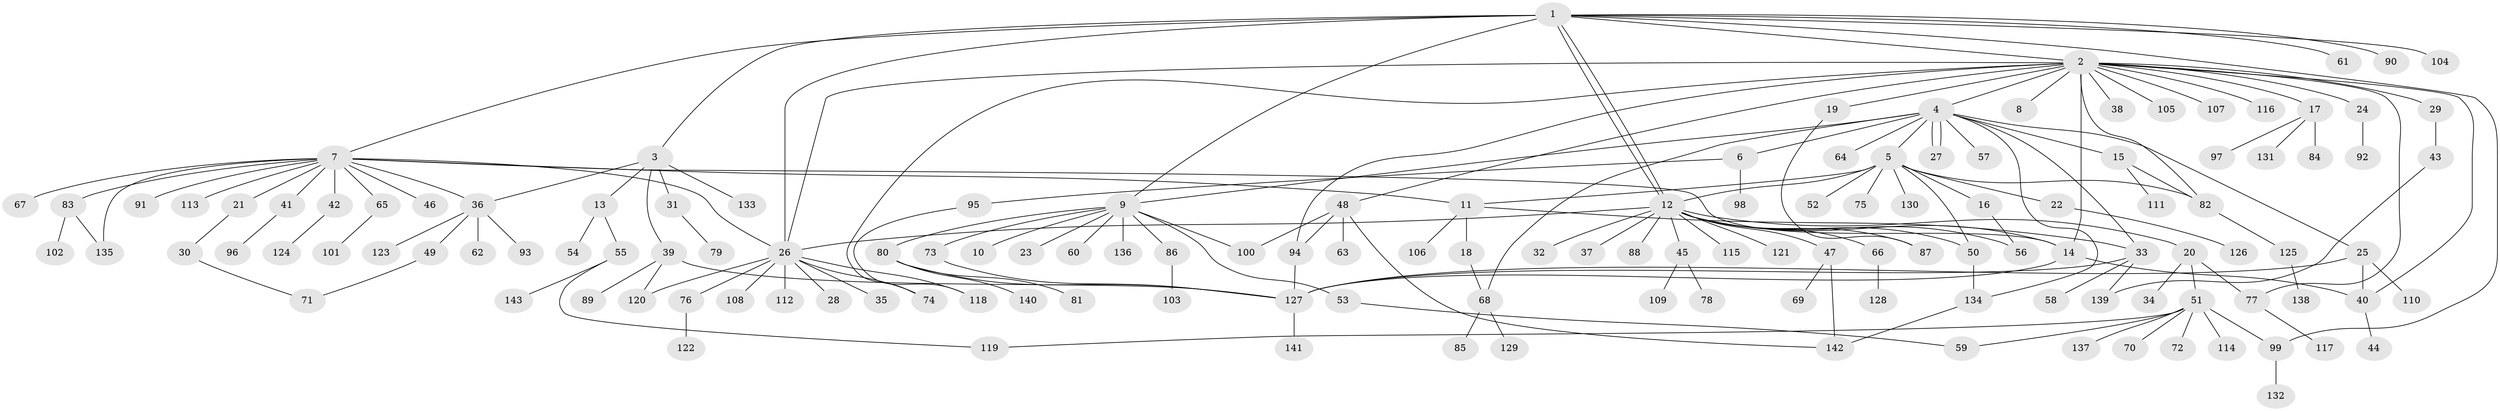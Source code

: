 // Generated by graph-tools (version 1.1) at 2025/14/03/09/25 04:14:33]
// undirected, 143 vertices, 183 edges
graph export_dot {
graph [start="1"]
  node [color=gray90,style=filled];
  1;
  2;
  3;
  4;
  5;
  6;
  7;
  8;
  9;
  10;
  11;
  12;
  13;
  14;
  15;
  16;
  17;
  18;
  19;
  20;
  21;
  22;
  23;
  24;
  25;
  26;
  27;
  28;
  29;
  30;
  31;
  32;
  33;
  34;
  35;
  36;
  37;
  38;
  39;
  40;
  41;
  42;
  43;
  44;
  45;
  46;
  47;
  48;
  49;
  50;
  51;
  52;
  53;
  54;
  55;
  56;
  57;
  58;
  59;
  60;
  61;
  62;
  63;
  64;
  65;
  66;
  67;
  68;
  69;
  70;
  71;
  72;
  73;
  74;
  75;
  76;
  77;
  78;
  79;
  80;
  81;
  82;
  83;
  84;
  85;
  86;
  87;
  88;
  89;
  90;
  91;
  92;
  93;
  94;
  95;
  96;
  97;
  98;
  99;
  100;
  101;
  102;
  103;
  104;
  105;
  106;
  107;
  108;
  109;
  110;
  111;
  112;
  113;
  114;
  115;
  116;
  117;
  118;
  119;
  120;
  121;
  122;
  123;
  124;
  125;
  126;
  127;
  128;
  129;
  130;
  131;
  132;
  133;
  134;
  135;
  136;
  137;
  138;
  139;
  140;
  141;
  142;
  143;
  1 -- 2;
  1 -- 3;
  1 -- 7;
  1 -- 9;
  1 -- 12;
  1 -- 12;
  1 -- 26;
  1 -- 61;
  1 -- 90;
  1 -- 99;
  1 -- 104;
  2 -- 4;
  2 -- 8;
  2 -- 14;
  2 -- 17;
  2 -- 19;
  2 -- 24;
  2 -- 26;
  2 -- 29;
  2 -- 38;
  2 -- 40;
  2 -- 48;
  2 -- 74;
  2 -- 77;
  2 -- 82;
  2 -- 94;
  2 -- 105;
  2 -- 107;
  2 -- 116;
  3 -- 13;
  3 -- 31;
  3 -- 36;
  3 -- 39;
  3 -- 133;
  4 -- 5;
  4 -- 6;
  4 -- 9;
  4 -- 15;
  4 -- 25;
  4 -- 27;
  4 -- 27;
  4 -- 33;
  4 -- 57;
  4 -- 64;
  4 -- 68;
  4 -- 134;
  5 -- 11;
  5 -- 12;
  5 -- 16;
  5 -- 22;
  5 -- 50;
  5 -- 52;
  5 -- 75;
  5 -- 82;
  5 -- 130;
  6 -- 95;
  6 -- 98;
  7 -- 11;
  7 -- 14;
  7 -- 21;
  7 -- 26;
  7 -- 36;
  7 -- 41;
  7 -- 42;
  7 -- 46;
  7 -- 65;
  7 -- 67;
  7 -- 83;
  7 -- 91;
  7 -- 113;
  7 -- 135;
  9 -- 10;
  9 -- 23;
  9 -- 53;
  9 -- 60;
  9 -- 73;
  9 -- 80;
  9 -- 86;
  9 -- 100;
  9 -- 136;
  11 -- 18;
  11 -- 33;
  11 -- 106;
  12 -- 14;
  12 -- 20;
  12 -- 26;
  12 -- 32;
  12 -- 37;
  12 -- 45;
  12 -- 47;
  12 -- 50;
  12 -- 56;
  12 -- 66;
  12 -- 87;
  12 -- 88;
  12 -- 115;
  12 -- 121;
  13 -- 54;
  13 -- 55;
  14 -- 40;
  14 -- 127;
  15 -- 82;
  15 -- 111;
  16 -- 56;
  17 -- 84;
  17 -- 97;
  17 -- 131;
  18 -- 68;
  19 -- 87;
  20 -- 34;
  20 -- 51;
  20 -- 77;
  21 -- 30;
  22 -- 126;
  24 -- 92;
  25 -- 40;
  25 -- 110;
  25 -- 127;
  26 -- 28;
  26 -- 35;
  26 -- 74;
  26 -- 76;
  26 -- 108;
  26 -- 112;
  26 -- 118;
  26 -- 120;
  29 -- 43;
  30 -- 71;
  31 -- 79;
  33 -- 58;
  33 -- 127;
  33 -- 139;
  36 -- 49;
  36 -- 62;
  36 -- 93;
  36 -- 123;
  39 -- 89;
  39 -- 120;
  39 -- 127;
  40 -- 44;
  41 -- 96;
  42 -- 124;
  43 -- 139;
  45 -- 78;
  45 -- 109;
  47 -- 69;
  47 -- 142;
  48 -- 63;
  48 -- 94;
  48 -- 100;
  48 -- 142;
  49 -- 71;
  50 -- 134;
  51 -- 59;
  51 -- 70;
  51 -- 72;
  51 -- 99;
  51 -- 114;
  51 -- 119;
  51 -- 137;
  53 -- 59;
  55 -- 119;
  55 -- 143;
  65 -- 101;
  66 -- 128;
  68 -- 85;
  68 -- 129;
  73 -- 127;
  76 -- 122;
  77 -- 117;
  80 -- 81;
  80 -- 127;
  80 -- 140;
  82 -- 125;
  83 -- 102;
  83 -- 135;
  86 -- 103;
  94 -- 127;
  95 -- 118;
  99 -- 132;
  125 -- 138;
  127 -- 141;
  134 -- 142;
}

